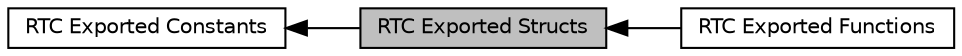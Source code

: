 digraph "RTC Exported Structs"
{
  edge [fontname="Helvetica",fontsize="10",labelfontname="Helvetica",labelfontsize="10"];
  node [fontname="Helvetica",fontsize="10",shape=box];
  rankdir=LR;
  Node2 [label="RTC Exported Constants",height=0.2,width=0.4,color="black", fillcolor="white", style="filled",URL="$de/dd9/group___n_a_n_o100___r_t_c___e_x_p_o_r_t_e_d___c_o_n_s_t_a_n_t_s.html",tooltip=" "];
  Node3 [label="RTC Exported Functions",height=0.2,width=0.4,color="black", fillcolor="white", style="filled",URL="$d6/dba/group___n_a_n_o100___r_t_c___e_x_p_o_r_t_e_d___f_u_n_c_t_i_o_n_s.html",tooltip=" "];
  Node1 [label="RTC Exported Structs",height=0.2,width=0.4,color="black", fillcolor="grey75", style="filled", fontcolor="black",tooltip=" "];
  Node2->Node1 [shape=plaintext, dir="back", style="solid"];
  Node1->Node3 [shape=plaintext, dir="back", style="solid"];
}

